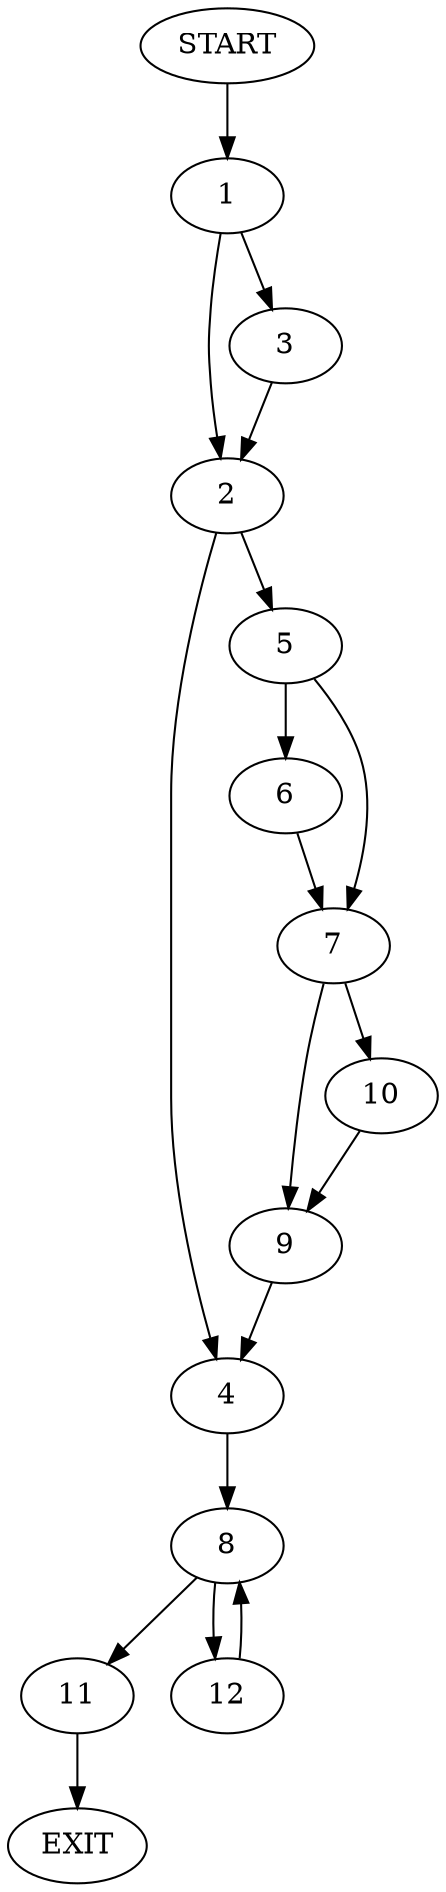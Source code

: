 digraph {
0 [label="START"]
13 [label="EXIT"]
0 -> 1
1 -> 2
1 -> 3
3 -> 2
2 -> 4
2 -> 5
5 -> 6
5 -> 7
4 -> 8
6 -> 7
7 -> 9
7 -> 10
9 -> 4
10 -> 9
8 -> 11
8 -> 12
11 -> 13
12 -> 8
}

